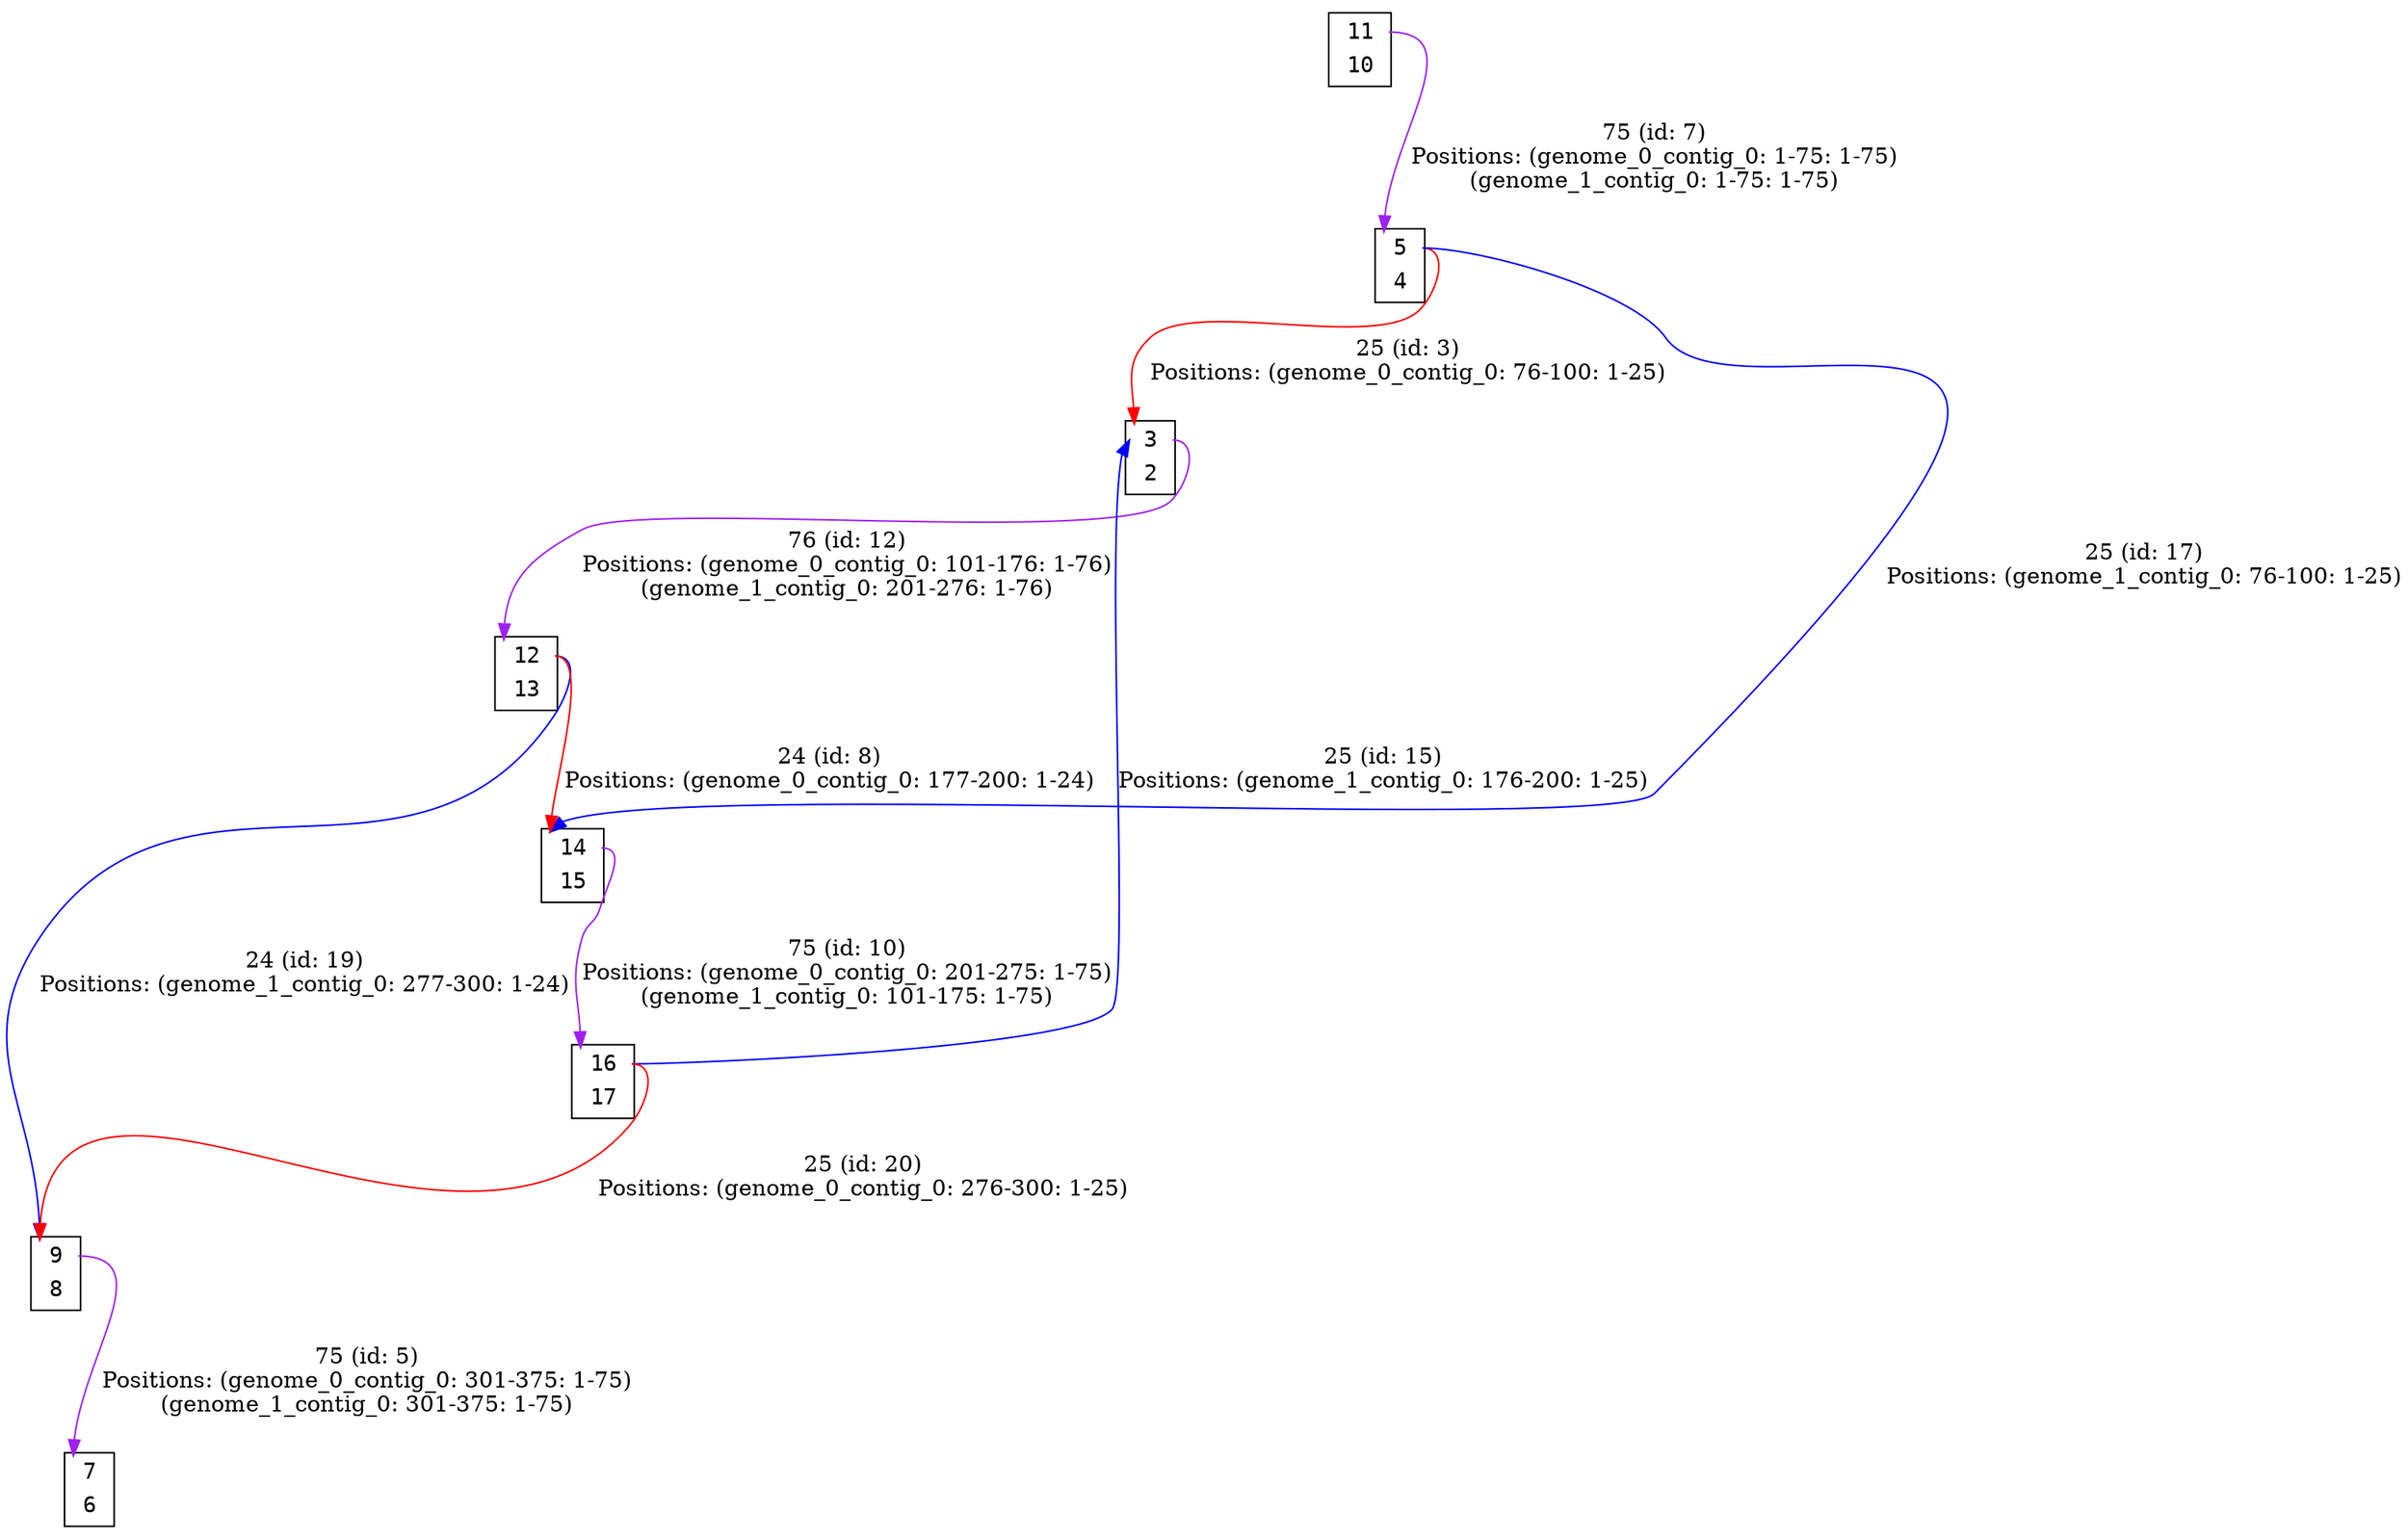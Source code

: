 digraph my_graph {
node[fontname=<Courier>,shape=<plaintext>]
vertex_0x126bf20_0x126fcf0[label=<<TABLE bgcolor = "white">
<TR><TD BORDER = "0" PORT = "port_0x126fcf0_in"></TD><TD BORDER = "0" PORT = "port_">3</TD><TD BORDER = "0" PORT = "port_0x126fcf0_out"></TD></TR>
<TR><TD BORDER = "0" PORT = "port_0x126bf20_out"></TD><TD BORDER = "0" PORT = "port_">2</TD><TD BORDER = "0" PORT = "port_0x126bf20_in"></TD></TR>
</TABLE>>,style=<filled>,color=<black>,fillcolor=<white>]
vertex_0x125d660_0x125d8e0[label=<<TABLE bgcolor = "white">
<TR><TD BORDER = "0" PORT = "port_0x125d8e0_in"></TD><TD BORDER = "0" PORT = "port_">5</TD><TD BORDER = "0" PORT = "port_0x125d8e0_out"></TD></TR>
<TR><TD BORDER = "0" PORT = "port_0x125d660_out"></TD><TD BORDER = "0" PORT = "port_">4</TD><TD BORDER = "0" PORT = "port_0x125d660_in"></TD></TR>
</TABLE>>,style=<filled>,color=<black>,fillcolor=<white>]
vertex_0x126fd30_0x12700b0[label=<<TABLE bgcolor = "white">
<TR><TD BORDER = "0" PORT = "port_0x12700b0_in"></TD><TD BORDER = "0" PORT = "port_">7</TD><TD BORDER = "0" PORT = "port_0x12700b0_out"></TD></TR>
<TR><TD BORDER = "0" PORT = "port_0x126fd30_out"></TD><TD BORDER = "0" PORT = "port_">6</TD><TD BORDER = "0" PORT = "port_0x126fd30_in"></TD></TR>
</TABLE>>,style=<filled>,color=<black>,fillcolor=<white>]
vertex_0x12701f0_0x1270230[label=<<TABLE bgcolor = "white">
<TR><TD BORDER = "0" PORT = "port_0x1270230_in"></TD><TD BORDER = "0" PORT = "port_">9</TD><TD BORDER = "0" PORT = "port_0x1270230_out"></TD></TR>
<TR><TD BORDER = "0" PORT = "port_0x12701f0_out"></TD><TD BORDER = "0" PORT = "port_">8</TD><TD BORDER = "0" PORT = "port_0x12701f0_in"></TD></TR>
</TABLE>>,style=<filled>,color=<black>,fillcolor=<white>]
vertex_0x125dda0_0x1262560[label=<<TABLE bgcolor = "white">
<TR><TD BORDER = "0" PORT = "port_0x125dda0_in"></TD><TD BORDER = "0" PORT = "port_">11</TD><TD BORDER = "0" PORT = "port_0x125dda0_out"></TD></TR>
<TR><TD BORDER = "0" PORT = "port_0x1262560_out"></TD><TD BORDER = "0" PORT = "port_">10</TD><TD BORDER = "0" PORT = "port_0x1262560_in"></TD></TR>
</TABLE>>,style=<filled>,color=<black>,fillcolor=<white>]
vertex_0x125e040_0x1262b60[label=<<TABLE bgcolor = "white">
<TR><TD BORDER = "0" PORT = "port_0x125e040_in"></TD><TD BORDER = "0" PORT = "port_">12</TD><TD BORDER = "0" PORT = "port_0x125e040_out"></TD></TR>
<TR><TD BORDER = "0" PORT = "port_0x1262b60_out"></TD><TD BORDER = "0" PORT = "port_">13</TD><TD BORDER = "0" PORT = "port_0x1262b60_in"></TD></TR>
</TABLE>>,style=<filled>,color=<black>,fillcolor=<white>]
vertex_0x1262da0_0x1262e10[label=<<TABLE bgcolor = "white">
<TR><TD BORDER = "0" PORT = "port_0x1262da0_in"></TD><TD BORDER = "0" PORT = "port_">14</TD><TD BORDER = "0" PORT = "port_0x1262da0_out"></TD></TR>
<TR><TD BORDER = "0" PORT = "port_0x1262e10_out"></TD><TD BORDER = "0" PORT = "port_">15</TD><TD BORDER = "0" PORT = "port_0x1262e10_in"></TD></TR>
</TABLE>>,style=<filled>,color=<black>,fillcolor=<white>]
vertex_0x12630b0_0x1263300[label=<<TABLE bgcolor = "white">
<TR><TD BORDER = "0" PORT = "port_0x12630b0_in"></TD><TD BORDER = "0" PORT = "port_">16</TD><TD BORDER = "0" PORT = "port_0x12630b0_out"></TD></TR>
<TR><TD BORDER = "0" PORT = "port_0x1263300_out"></TD><TD BORDER = "0" PORT = "port_">17</TD><TD BORDER = "0" PORT = "port_0x1263300_in"></TD></TR>
</TABLE>>,style=<filled>,color=<black>,fillcolor=<white>]
vertex_0x125d660_0x125d8e0:port_0x125d8e0_out->vertex_0x126bf20_0x126fcf0:port_0x126fcf0_in[label="25 (id: 3)\nPositions: (genome_0_contig_0: 76-100: 1-25)\n",len=<0>,K=<0>,color=<red>]
vertex_0x12701f0_0x1270230:port_0x1270230_out->vertex_0x126fd30_0x12700b0:port_0x12700b0_in[label="75 (id: 5)\nPositions: (genome_0_contig_0: 301-375: 1-75)\n(genome_1_contig_0: 301-375: 1-75)\n",len=<0>,K=<0>,color=<purple>]
vertex_0x125dda0_0x1262560:port_0x125dda0_out->vertex_0x125d660_0x125d8e0:port_0x125d8e0_in[label="75 (id: 7)\nPositions: (genome_0_contig_0: 1-75: 1-75)\n(genome_1_contig_0: 1-75: 1-75)\n",len=<0>,K=<0>,color=<purple>]
vertex_0x125e040_0x1262b60:port_0x125e040_out->vertex_0x1262da0_0x1262e10:port_0x1262da0_in[label="24 (id: 8)\nPositions: (genome_0_contig_0: 177-200: 1-24)\n",len=<0>,K=<0>,color=<red>]
vertex_0x1262da0_0x1262e10:port_0x1262da0_out->vertex_0x12630b0_0x1263300:port_0x12630b0_in[label="75 (id: 10)\nPositions: (genome_0_contig_0: 201-275: 1-75)\n(genome_1_contig_0: 101-175: 1-75)\n",len=<0>,K=<0>,color=<purple>]
vertex_0x126bf20_0x126fcf0:port_0x126fcf0_out->vertex_0x125e040_0x1262b60:port_0x125e040_in[label="76 (id: 12)\nPositions: (genome_0_contig_0: 101-176: 1-76)\n(genome_1_contig_0: 201-276: 1-76)\n",len=<0>,K=<0>,color=<purple>]
vertex_0x12630b0_0x1263300:port_0x12630b0_out->vertex_0x126bf20_0x126fcf0:port_0x126fcf0_in[label="25 (id: 15)\nPositions: (genome_1_contig_0: 176-200: 1-25)\n",len=<0>,K=<0>,color=<blue>]
vertex_0x125d660_0x125d8e0:port_0x125d8e0_out->vertex_0x1262da0_0x1262e10:port_0x1262da0_in[label="25 (id: 17)\nPositions: (genome_1_contig_0: 76-100: 1-25)\n",len=<0>,K=<0>,color=<blue>]
vertex_0x125e040_0x1262b60:port_0x125e040_out->vertex_0x12701f0_0x1270230:port_0x1270230_in[label="24 (id: 19)\nPositions: (genome_1_contig_0: 277-300: 1-24)\n",len=<0>,K=<0>,color=<blue>]
vertex_0x12630b0_0x1263300:port_0x12630b0_out->vertex_0x12701f0_0x1270230:port_0x1270230_in[label="25 (id: 20)\nPositions: (genome_0_contig_0: 276-300: 1-25)\n",len=<0>,K=<0>,color=<red>]
}
